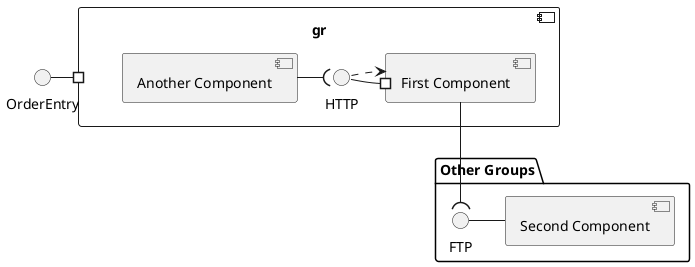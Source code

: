 @startuml

OrderEntry -# gr

Component "Some Group" as gr {


HTTP -# [First Component]
HTTP .right-> [First Component]
[Another Component] -( HTTP
}

package "Other Groups" {
FTP - [Second Component]

[First Component] --( FTP
}

@enduml
